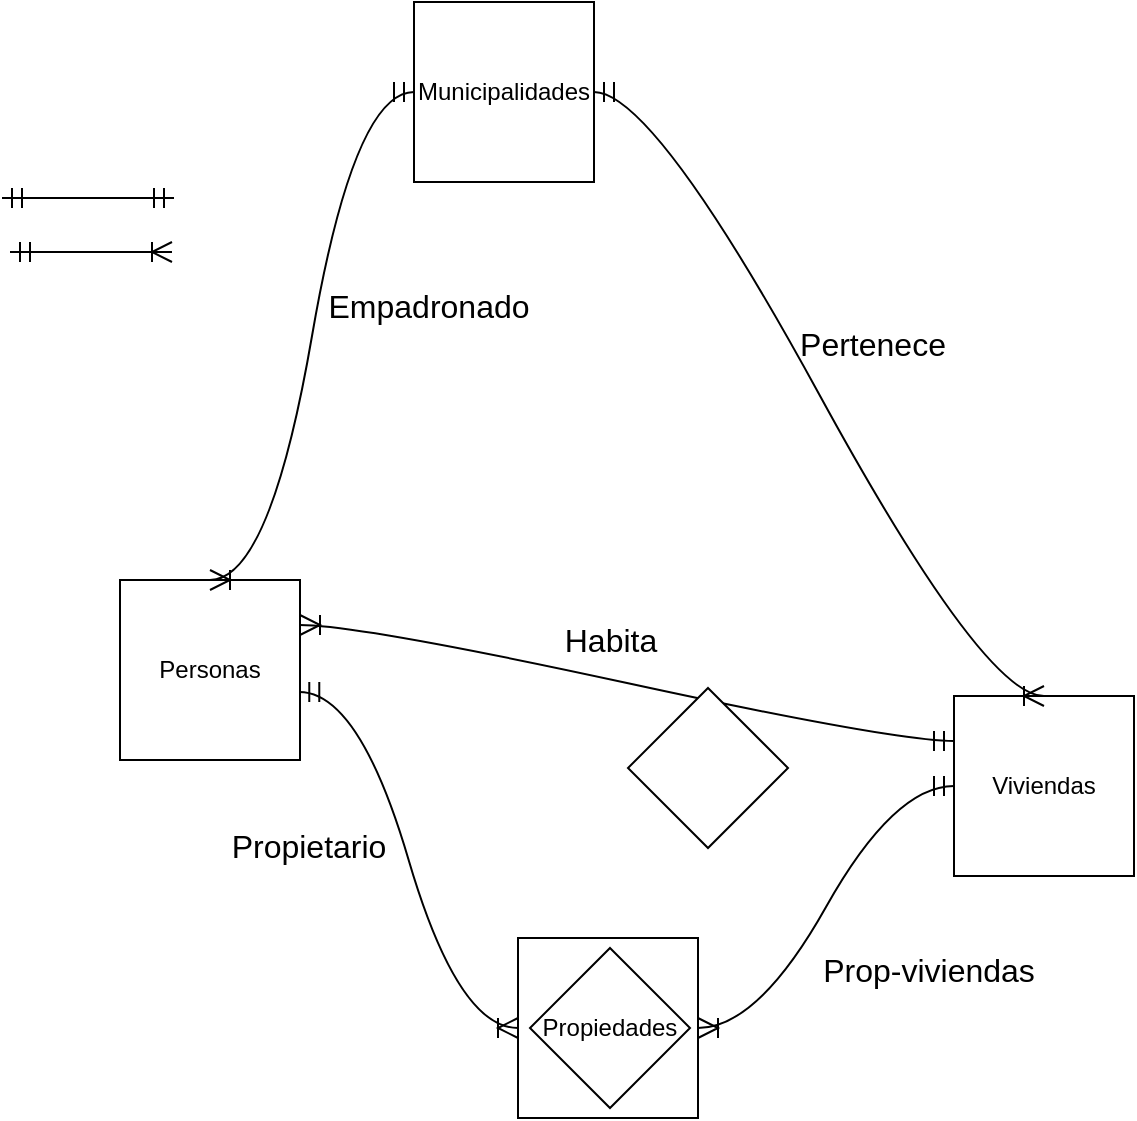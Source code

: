<mxfile version="27.1.5">
  <diagram name="Página-1" id="b0tBPLbpHxydpG2Q8U-w">
    <mxGraphModel dx="1406" dy="624" grid="0" gridSize="10" guides="1" tooltips="1" connect="1" arrows="1" fold="1" page="0" pageScale="1" pageWidth="827" pageHeight="1169" math="0" shadow="0">
      <root>
        <mxCell id="0" />
        <mxCell id="1" parent="0" />
        <mxCell id="Gaz2NAdLrD4V_zJWnl9g-2" value="Municipalidades" style="whiteSpace=wrap;html=1;aspect=fixed;" vertex="1" parent="1">
          <mxGeometry x="262" y="155" width="90" height="90" as="geometry" />
        </mxCell>
        <mxCell id="Gaz2NAdLrD4V_zJWnl9g-4" value="Viviendas" style="whiteSpace=wrap;html=1;aspect=fixed;" vertex="1" parent="1">
          <mxGeometry x="532" y="502" width="90" height="90" as="geometry" />
        </mxCell>
        <mxCell id="Gaz2NAdLrD4V_zJWnl9g-5" value="Personas" style="whiteSpace=wrap;html=1;aspect=fixed;" vertex="1" parent="1">
          <mxGeometry x="115" y="444" width="90" height="90" as="geometry" />
        </mxCell>
        <mxCell id="Gaz2NAdLrD4V_zJWnl9g-6" value="" style="edgeStyle=entityRelationEdgeStyle;fontSize=12;html=1;endArrow=ERoneToMany;startArrow=ERmandOne;rounded=0;startSize=8;endSize=8;curved=1;" edge="1" parent="1">
          <mxGeometry width="100" height="100" relative="1" as="geometry">
            <mxPoint x="60" y="280" as="sourcePoint" />
            <mxPoint x="141" y="280" as="targetPoint" />
            <Array as="points">
              <mxPoint x="172" y="330" />
              <mxPoint x="20" y="125" />
            </Array>
          </mxGeometry>
        </mxCell>
        <mxCell id="Gaz2NAdLrD4V_zJWnl9g-10" value="" style="edgeStyle=entityRelationEdgeStyle;fontSize=12;html=1;endArrow=ERmandOne;startArrow=ERmandOne;rounded=0;startSize=8;endSize=8;curved=1;" edge="1" parent="1">
          <mxGeometry width="100" height="100" relative="1" as="geometry">
            <mxPoint x="56" y="253" as="sourcePoint" />
            <mxPoint x="142" y="253" as="targetPoint" />
          </mxGeometry>
        </mxCell>
        <mxCell id="Gaz2NAdLrD4V_zJWnl9g-11" value="" style="whiteSpace=wrap;html=1;aspect=fixed;" vertex="1" parent="1">
          <mxGeometry x="314" y="623" width="90" height="90" as="geometry" />
        </mxCell>
        <mxCell id="Gaz2NAdLrD4V_zJWnl9g-12" value="" style="edgeStyle=entityRelationEdgeStyle;fontSize=12;html=1;endArrow=ERoneToMany;startArrow=ERmandOne;rounded=0;startSize=8;endSize=8;curved=1;exitX=0.996;exitY=0.622;exitDx=0;exitDy=0;exitPerimeter=0;entryX=0;entryY=0.5;entryDx=0;entryDy=0;" edge="1" parent="1" source="Gaz2NAdLrD4V_zJWnl9g-5" target="Gaz2NAdLrD4V_zJWnl9g-11">
          <mxGeometry width="100" height="100" relative="1" as="geometry">
            <mxPoint x="153" y="440" as="sourcePoint" />
            <mxPoint x="234" y="440" as="targetPoint" />
            <Array as="points">
              <mxPoint x="204" y="490" />
              <mxPoint x="265" y="490" />
              <mxPoint x="240" y="487" />
              <mxPoint x="113" y="285" />
            </Array>
          </mxGeometry>
        </mxCell>
        <mxCell id="Gaz2NAdLrD4V_zJWnl9g-18" value="" style="edgeStyle=entityRelationEdgeStyle;fontSize=12;html=1;endArrow=ERoneToMany;startArrow=ERmandOne;rounded=0;startSize=8;endSize=8;curved=1;exitX=0;exitY=0.5;exitDx=0;exitDy=0;entryX=0.5;entryY=0;entryDx=0;entryDy=0;" edge="1" parent="1" source="Gaz2NAdLrD4V_zJWnl9g-2" target="Gaz2NAdLrD4V_zJWnl9g-5">
          <mxGeometry width="100" height="100" relative="1" as="geometry">
            <mxPoint x="158" y="497" as="sourcePoint" />
            <mxPoint x="239" y="497" as="targetPoint" />
            <Array as="points">
              <mxPoint x="270" y="547" />
              <mxPoint x="118" y="342" />
            </Array>
          </mxGeometry>
        </mxCell>
        <mxCell id="Gaz2NAdLrD4V_zJWnl9g-19" value="Empadronado" style="text;html=1;align=center;verticalAlign=middle;resizable=0;points=[];autosize=1;strokeColor=none;fillColor=none;fontSize=16;" vertex="1" parent="1">
          <mxGeometry x="209" y="291" width="119" height="31" as="geometry" />
        </mxCell>
        <mxCell id="Gaz2NAdLrD4V_zJWnl9g-21" value="Propietario" style="text;html=1;align=center;verticalAlign=middle;resizable=0;points=[];autosize=1;strokeColor=none;fillColor=none;fontSize=16;" vertex="1" parent="1">
          <mxGeometry x="161" y="561" width="95" height="31" as="geometry" />
        </mxCell>
        <mxCell id="Gaz2NAdLrD4V_zJWnl9g-22" value="Prop-viviendas" style="text;html=1;align=center;verticalAlign=middle;resizable=0;points=[];autosize=1;strokeColor=none;fillColor=none;fontSize=16;" vertex="1" parent="1">
          <mxGeometry x="457" y="623" width="124" height="31" as="geometry" />
        </mxCell>
        <mxCell id="Gaz2NAdLrD4V_zJWnl9g-23" value="" style="edgeStyle=entityRelationEdgeStyle;fontSize=12;html=1;endArrow=ERoneToMany;startArrow=ERmandOne;rounded=0;startSize=8;endSize=8;curved=1;exitX=0;exitY=0.5;exitDx=0;exitDy=0;entryX=1;entryY=0.5;entryDx=0;entryDy=0;" edge="1" parent="1" source="Gaz2NAdLrD4V_zJWnl9g-4" target="Gaz2NAdLrD4V_zJWnl9g-11">
          <mxGeometry width="100" height="100" relative="1" as="geometry">
            <mxPoint x="136" y="435" as="sourcePoint" />
            <mxPoint x="217" y="435" as="targetPoint" />
            <Array as="points">
              <mxPoint x="248" y="485" />
              <mxPoint x="96" y="280" />
            </Array>
          </mxGeometry>
        </mxCell>
        <mxCell id="Gaz2NAdLrD4V_zJWnl9g-25" value="Habita" style="text;html=1;align=center;verticalAlign=middle;resizable=0;points=[];autosize=1;strokeColor=none;fillColor=none;fontSize=16;" vertex="1" parent="1">
          <mxGeometry x="328" y="458" width="64" height="31" as="geometry" />
        </mxCell>
        <mxCell id="Gaz2NAdLrD4V_zJWnl9g-27" value="" style="edgeStyle=entityRelationEdgeStyle;fontSize=12;html=1;endArrow=ERoneToMany;startArrow=ERmandOne;rounded=0;startSize=8;endSize=8;curved=1;entryX=1;entryY=0.25;entryDx=0;entryDy=0;exitX=0;exitY=0.25;exitDx=0;exitDy=0;" edge="1" parent="1" source="Gaz2NAdLrD4V_zJWnl9g-4" target="Gaz2NAdLrD4V_zJWnl9g-5">
          <mxGeometry width="100" height="100" relative="1" as="geometry">
            <mxPoint x="131" y="433" as="sourcePoint" />
            <mxPoint x="212" y="433" as="targetPoint" />
            <Array as="points">
              <mxPoint x="243" y="483" />
              <mxPoint x="91" y="278" />
            </Array>
          </mxGeometry>
        </mxCell>
        <mxCell id="Gaz2NAdLrD4V_zJWnl9g-29" value="Pertenece" style="text;html=1;align=center;verticalAlign=middle;resizable=0;points=[];autosize=1;strokeColor=none;fillColor=none;fontSize=16;" vertex="1" parent="1">
          <mxGeometry x="445" y="310" width="91" height="31" as="geometry" />
        </mxCell>
        <mxCell id="Gaz2NAdLrD4V_zJWnl9g-30" value="" style="edgeStyle=entityRelationEdgeStyle;fontSize=12;html=1;endArrow=ERoneToMany;startArrow=ERmandOne;rounded=0;startSize=8;endSize=8;curved=1;entryX=0.5;entryY=0;entryDx=0;entryDy=0;exitX=1;exitY=0.5;exitDx=0;exitDy=0;" edge="1" parent="1" source="Gaz2NAdLrD4V_zJWnl9g-2" target="Gaz2NAdLrD4V_zJWnl9g-4">
          <mxGeometry width="100" height="100" relative="1" as="geometry">
            <mxPoint x="190" y="452" as="sourcePoint" />
            <mxPoint x="271" y="452" as="targetPoint" />
            <Array as="points">
              <mxPoint x="302" y="502" />
              <mxPoint x="150" y="297" />
            </Array>
          </mxGeometry>
        </mxCell>
        <mxCell id="Gaz2NAdLrD4V_zJWnl9g-31" value="" style="rhombus;whiteSpace=wrap;html=1;" vertex="1" parent="1">
          <mxGeometry x="369" y="498" width="80" height="80" as="geometry" />
        </mxCell>
        <mxCell id="Gaz2NAdLrD4V_zJWnl9g-32" value="Propiedades" style="rhombus;whiteSpace=wrap;html=1;" vertex="1" parent="1">
          <mxGeometry x="320" y="628" width="80" height="80" as="geometry" />
        </mxCell>
      </root>
    </mxGraphModel>
  </diagram>
</mxfile>
